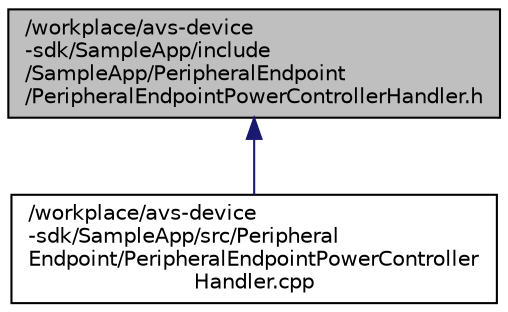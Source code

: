 digraph "/workplace/avs-device-sdk/SampleApp/include/SampleApp/PeripheralEndpoint/PeripheralEndpointPowerControllerHandler.h"
{
 // LATEX_PDF_SIZE
  edge [fontname="Helvetica",fontsize="10",labelfontname="Helvetica",labelfontsize="10"];
  node [fontname="Helvetica",fontsize="10",shape=record];
  Node1 [label="/workplace/avs-device\l-sdk/SampleApp/include\l/SampleApp/PeripheralEndpoint\l/PeripheralEndpointPowerControllerHandler.h",height=0.2,width=0.4,color="black", fillcolor="grey75", style="filled", fontcolor="black",tooltip=" "];
  Node1 -> Node2 [dir="back",color="midnightblue",fontsize="10",style="solid",fontname="Helvetica"];
  Node2 [label="/workplace/avs-device\l-sdk/SampleApp/src/Peripheral\lEndpoint/PeripheralEndpointPowerController\lHandler.cpp",height=0.2,width=0.4,color="black", fillcolor="white", style="filled",URL="$_peripheral_endpoint_power_controller_handler_8cpp.html",tooltip=" "];
}
